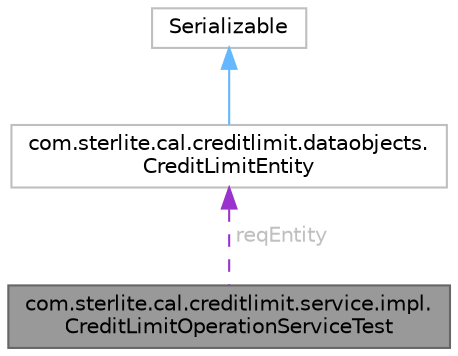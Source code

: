 digraph "com.sterlite.cal.creditlimit.service.impl.CreditLimitOperationServiceTest"
{
 // LATEX_PDF_SIZE
  bgcolor="transparent";
  edge [fontname=Helvetica,fontsize=10,labelfontname=Helvetica,labelfontsize=10];
  node [fontname=Helvetica,fontsize=10,shape=box,height=0.2,width=0.4];
  Node1 [id="Node000001",label="com.sterlite.cal.creditlimit.service.impl.\lCreditLimitOperationServiceTest",height=0.2,width=0.4,color="gray40", fillcolor="grey60", style="filled", fontcolor="black",tooltip=" "];
  Node2 -> Node1 [id="edge1_Node000001_Node000002",dir="back",color="darkorchid3",style="dashed",tooltip=" ",label=" reqEntity",fontcolor="grey" ];
  Node2 [id="Node000002",label="com.sterlite.cal.creditlimit.dataobjects.\lCreditLimitEntity",height=0.2,width=0.4,color="grey75", fillcolor="white", style="filled",URL="$classcom_1_1sterlite_1_1cal_1_1creditlimit_1_1dataobjects_1_1_credit_limit_entity.html",tooltip=" "];
  Node3 -> Node2 [id="edge2_Node000002_Node000003",dir="back",color="steelblue1",style="solid",tooltip=" "];
  Node3 [id="Node000003",label="Serializable",height=0.2,width=0.4,color="grey75", fillcolor="white", style="filled",tooltip=" "];
}
